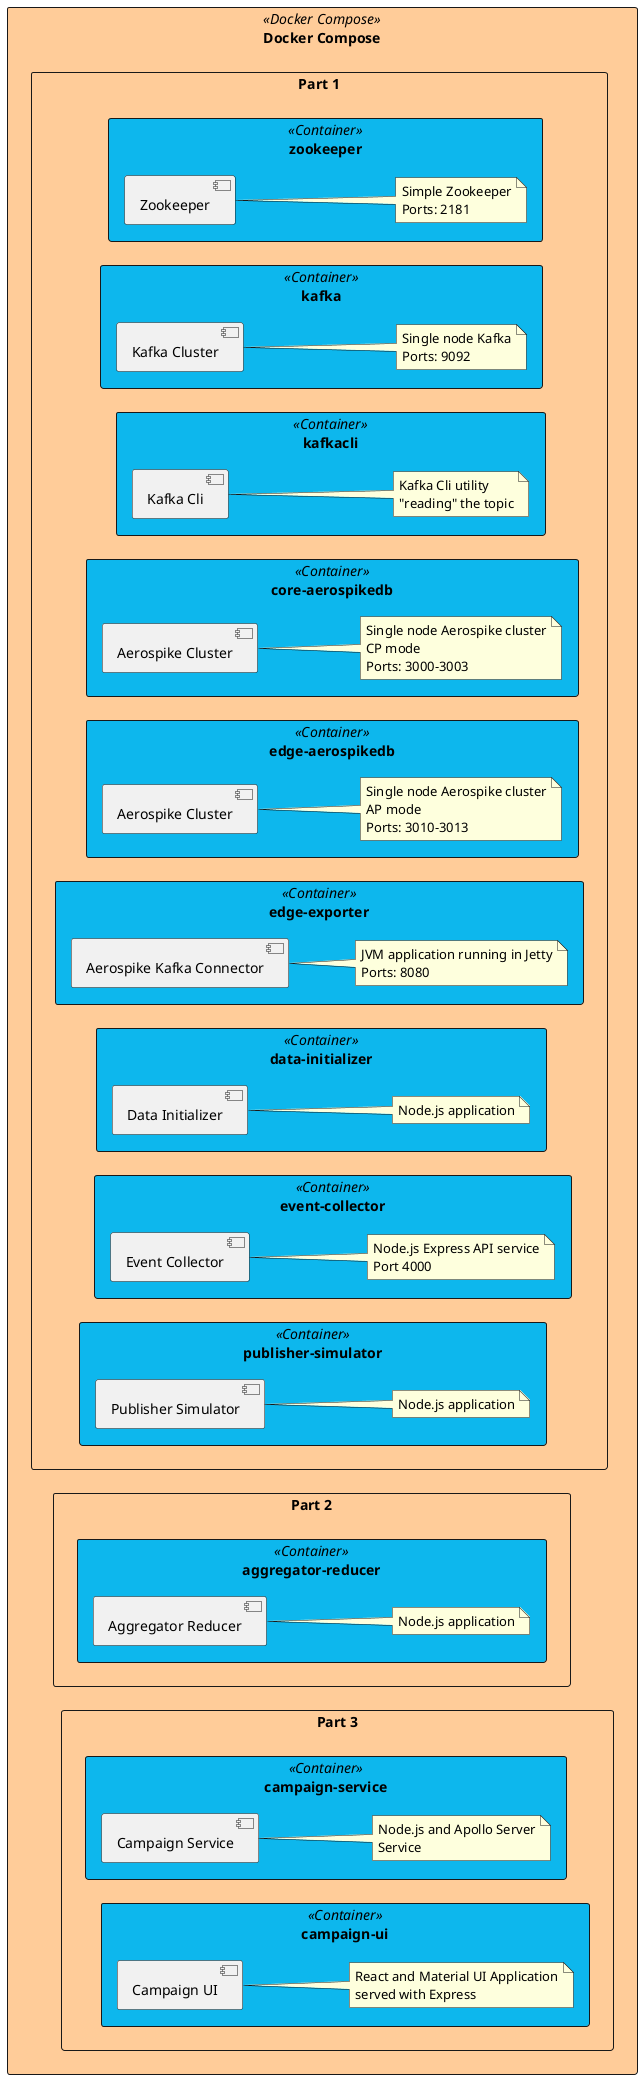 @startuml
left to right direction
skinparam componentStyle uml2
skinparam rectangle {
    backgroundColor<<Container>> #0db7ed
    backgroundColor<<Docker Compose>> #FFCC99
}

rectangle "Docker Compose" <<Docker Compose>> {
    rectangle "Part 1" {
        rectangle "zookeeper" <<Container>>{
            [Zookeeper]
            note right of [Zookeeper]
            Simple Zookeeper
            Ports: 2181
            end note
        }
        rectangle "kafka" <<Container>>{
            [Kafka Cluster]
            note right of [Kafka Cluster]
            Single node Kafka
            Ports: 9092
            end note
        }
        rectangle "kafkacli" <<Container>>{
            [Kafka Cli]
            note right of [Kafka Cli]
            Kafka Cli utility 
            "reading" the topic
            end note
        }
        rectangle "core-aerospikedb" <<Container>>{
            [Aerospike Cluster] as core
            note right of core
            Single node Aerospike cluster
            CP mode
            Ports: 3000-3003
            end note
        }
        rectangle "edge-aerospikedb" <<Container>>{
            [Aerospike Cluster] as edge
            note right of edge
            Single node Aerospike cluster
            AP mode
            Ports: 3010-3013
            end note
        }
        rectangle "edge-exporter" <<Container>>{
            [Aerospike Kafka Connector]
            note right of [Aerospike Kafka Connector]
            JVM application running in Jetty
            Ports: 8080
            end note

        }
        rectangle "data-initializer" <<Container>>{
            [Data Initializer]
            note right of [Data Initializer]
            Node.js application
            end note
        }
        rectangle "event-collector" <<Container>>{
            [Event Collector]
            note right of [Event Collector]
            Node.js Express API service
            Port 4000
            end note
        }
        rectangle "publisher-simulator" <<Container>>{
            [Publisher Simulator]
            note right of [Publisher Simulator]
            Node.js application
            end note
        }
    }
    rectangle "Part 2"{
        rectangle "aggregator-reducer" <<Container>>{
            [Aggregator Reducer]
            note right of [Aggregator Reducer]
            Node.js application
            end note
        }
    }
    rectangle "Part 3"{
        rectangle "campaign-service" <<Container>>{
            [Campaign Service]
            note right of [Campaign Service]
            Node.js and Apollo Server
            Service
            end note
        }
    
        rectangle "campaign-ui" <<Container>>{
            [Campaign UI]
            note right of [Campaign UI]
            React and Material UI Application
            served with Express
            end note
        }
    }
}


@enduml